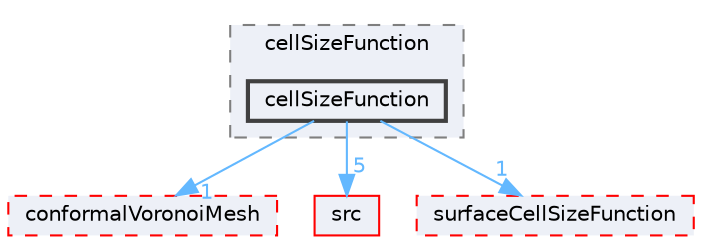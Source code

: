 digraph "applications/utilities/mesh/generation/foamyMesh/conformalVoronoiMesh/cellSizeControlSurfaces/cellSizeFunction/cellSizeFunction"
{
 // LATEX_PDF_SIZE
  bgcolor="transparent";
  edge [fontname=Helvetica,fontsize=10,labelfontname=Helvetica,labelfontsize=10];
  node [fontname=Helvetica,fontsize=10,shape=box,height=0.2,width=0.4];
  compound=true
  subgraph clusterdir_6dd7c2ece02a33713acd5d2ba8a1963a {
    graph [ bgcolor="#edf0f7", pencolor="grey50", label="cellSizeFunction", fontname=Helvetica,fontsize=10 style="filled,dashed", URL="dir_6dd7c2ece02a33713acd5d2ba8a1963a.html",tooltip=""]
  dir_a1837249e3ee76363e10bc44dc415e5a [label="cellSizeFunction", fillcolor="#edf0f7", color="grey25", style="filled,bold", URL="dir_a1837249e3ee76363e10bc44dc415e5a.html",tooltip=""];
  }
  dir_38479fab6fd543e227b5b42ac4c0dfc7 [label="conformalVoronoiMesh", fillcolor="#edf0f7", color="red", style="filled,dashed", URL="dir_38479fab6fd543e227b5b42ac4c0dfc7.html",tooltip=""];
  dir_68267d1309a1af8e8297ef4c3efbcdba [label="src", fillcolor="#edf0f7", color="red", style="filled", URL="dir_68267d1309a1af8e8297ef4c3efbcdba.html",tooltip=""];
  dir_bb203e61ccf055bfaaaa7acfdea88afb [label="surfaceCellSizeFunction", fillcolor="#edf0f7", color="red", style="filled,dashed", URL="dir_bb203e61ccf055bfaaaa7acfdea88afb.html",tooltip=""];
  dir_a1837249e3ee76363e10bc44dc415e5a->dir_38479fab6fd543e227b5b42ac4c0dfc7 [headlabel="1", labeldistance=1.5 headhref="dir_000442_000607.html" href="dir_000442_000607.html" color="steelblue1" fontcolor="steelblue1"];
  dir_a1837249e3ee76363e10bc44dc415e5a->dir_68267d1309a1af8e8297ef4c3efbcdba [headlabel="5", labeldistance=1.5 headhref="dir_000442_003729.html" href="dir_000442_003729.html" color="steelblue1" fontcolor="steelblue1"];
  dir_a1837249e3ee76363e10bc44dc415e5a->dir_bb203e61ccf055bfaaaa7acfdea88afb [headlabel="1", labeldistance=1.5 headhref="dir_000442_003821.html" href="dir_000442_003821.html" color="steelblue1" fontcolor="steelblue1"];
}
